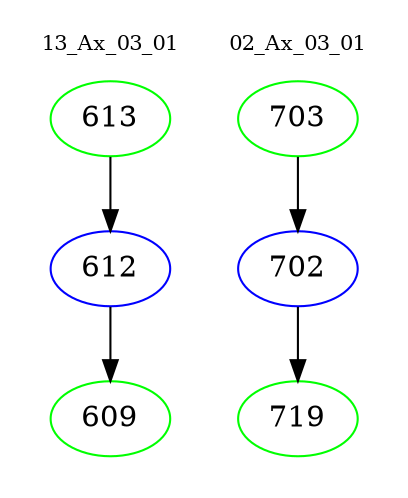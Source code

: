 digraph{
subgraph cluster_0 {
color = white
label = "13_Ax_03_01";
fontsize=10;
T0_613 [label="613", color="green"]
T0_613 -> T0_612 [color="black"]
T0_612 [label="612", color="blue"]
T0_612 -> T0_609 [color="black"]
T0_609 [label="609", color="green"]
}
subgraph cluster_1 {
color = white
label = "02_Ax_03_01";
fontsize=10;
T1_703 [label="703", color="green"]
T1_703 -> T1_702 [color="black"]
T1_702 [label="702", color="blue"]
T1_702 -> T1_719 [color="black"]
T1_719 [label="719", color="green"]
}
}
